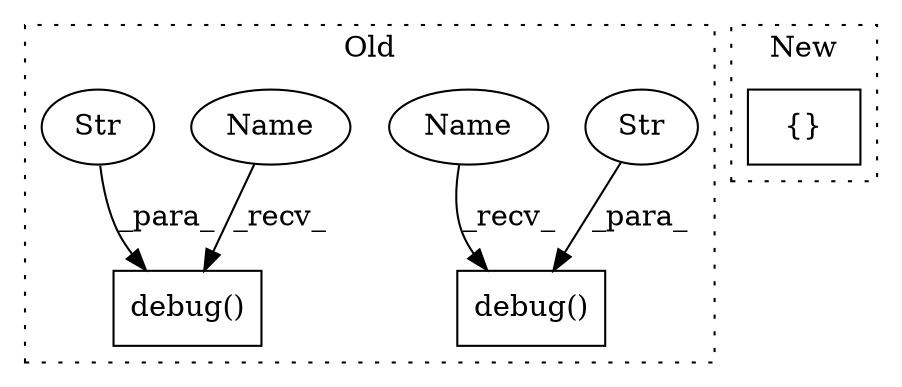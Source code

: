 digraph G {
subgraph cluster0 {
1 [label="debug()" a="75" s="12784,12871" l="14,1" shape="box"];
3 [label="Str" a="66" s="12798" l="73" shape="ellipse"];
4 [label="debug()" a="75" s="12877,12933" l="14,1" shape="box"];
5 [label="Str" a="66" s="12891" l="42" shape="ellipse"];
6 [label="Name" a="87" s="12784" l="7" shape="ellipse"];
7 [label="Name" a="87" s="12877" l="7" shape="ellipse"];
label = "Old";
style="dotted";
}
subgraph cluster1 {
2 [label="{}" a="59" s="13046,13046" l="2,1" shape="box"];
label = "New";
style="dotted";
}
3 -> 1 [label="_para_"];
5 -> 4 [label="_para_"];
6 -> 1 [label="_recv_"];
7 -> 4 [label="_recv_"];
}